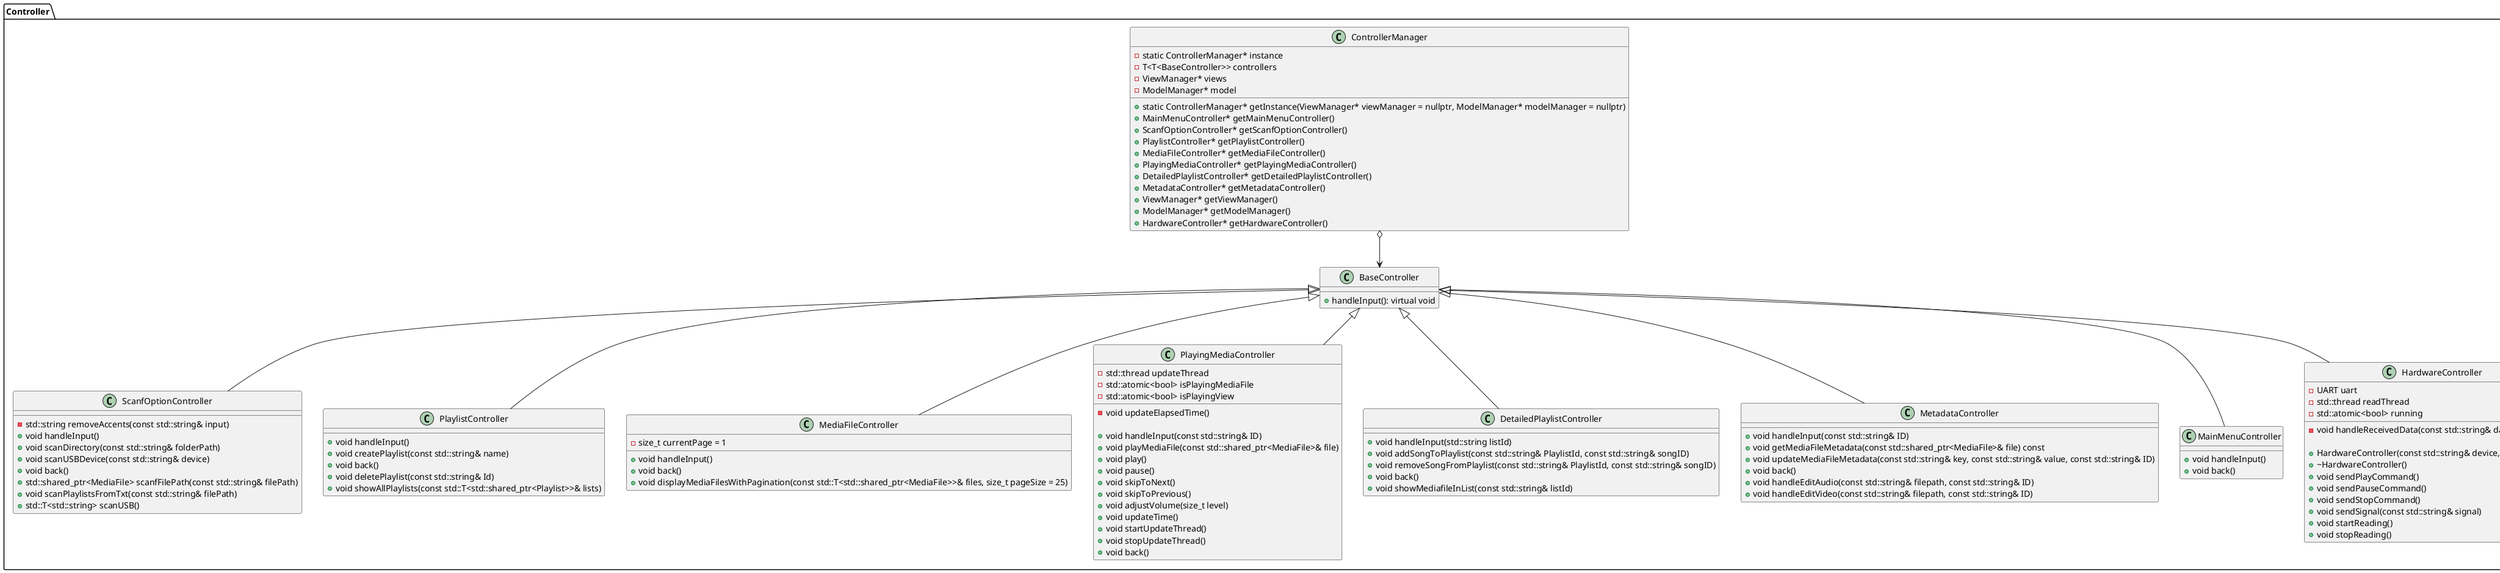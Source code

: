 @startuml Controller
package Controller {
    !define unique_ptr T
    !define vector T

    class BaseController {
        + handleInput(): virtual void
    }

    class ScanfOptionController {
        - std::string removeAccents(const std::string& input)
        + void handleInput()
        + void scanDirectory(const std::string& folderPath)
        + void scanUSBDevice(const std::string& device)
        + void back()
        + std::shared_ptr<MediaFile> scanfFilePath(const std::string& filePath)
        + void scanPlaylistsFromTxt(const std::string& filePath)
        + std::vector<std::string> scanUSB()
    }

    class PlaylistController {
        + void handleInput()
        + void createPlaylist(const std::string& name)
        + void back()
        + void deletePlaylist(const std::string& Id)
        + void showAllPlaylists(const std::vector<std::shared_ptr<Playlist>>& lists)
    }

    class MediaFileController {
        - size_t currentPage = 1
        + void handleInput()
        + void back()
        + void displayMediaFilesWithPagination(const std::vector<std::shared_ptr<MediaFile>>& files, size_t pageSize = 25)
    }

    class PlayingMediaController {
        - std::thread updateThread
        - std::atomic<bool> isPlayingMediaFile
        - std::atomic<bool> isPlayingView
        - void updateElapsedTime()

        + void handleInput(const std::string& ID)
        + void playMediaFile(const std::shared_ptr<MediaFile>& file)
        + void play()
        + void pause()
        + void skipToNext()
        + void skipToPrevious()
        + void adjustVolume(size_t level)
        + void updateTime()
        + void startUpdateThread()
        + void stopUpdateThread()
        + void back()
    }

    class DetailedPlaylistController {
        + void handleInput(std::string listId)
        + void addSongToPlaylist(const std::string& PlaylistId, const std::string& songID)
        + void removeSongFromPlaylist(const std::string& PlaylistId, const std::string& songID)
        + void back()
        + void showMediafileInList(const std::string& listId)
    }

    class MetadataController {
        + void handleInput(const std::string& ID)
        + void getMediaFileMetadata(const std::shared_ptr<MediaFile>& file) const
        + void updateMediaFileMetadata(const std::string& key, const std::string& value, const std::string& ID)
        + void back()
        + void handleEditAudio(const std::string& filepath, const std::string& ID)
        + void handleEditVideo(const std::string& filepath, const std::string& ID)
    }

    class ControllerManager {
        - static ControllerManager* instance
        - vector<unique_ptr<BaseController>> controllers
        - ViewManager* views
        - ModelManager* model

        + static ControllerManager* getInstance(ViewManager* viewManager = nullptr, ModelManager* modelManager = nullptr)
        + MainMenuController* getMainMenuController()
        + ScanfOptionController* getScanfOptionController()
        + PlaylistController* getPlaylistController()
        + MediaFileController* getMediaFileController()
        + PlayingMediaController* getPlayingMediaController()
        + DetailedPlaylistController* getDetailedPlaylistController()
        + MetadataController* getMetadataController()
        + ViewManager* getViewManager()
        + ModelManager* getModelManager()
        + HardwareController* getHardwareController()
    }

    class MainMenuController {
        + void handleInput()
        + void back()
    }

    class HardwareController {
        - UART uart
        - std::thread readThread
        - std::atomic<bool> running

        - void handleReceivedData(const std::string& data)

        + HardwareController(const std::string& device, int baudRate)
        + ~HardwareController()
        + void sendPlayCommand()
        + void sendPauseCommand()
        + void sendStopCommand()
        + void sendSignal(const std::string& signal)
        + void startReading()
        + void stopReading()
    }

    BaseController <|-- ScanfOptionController
    BaseController <|-- PlaylistController
    BaseController <|-- MediaFileController
    BaseController <|-- PlayingMediaController
    BaseController <|-- DetailedPlaylistController
    BaseController <|-- MetadataController
    BaseController <|-- HardwareController
    BaseController <|-- MainMenuController

    ControllerManager o--> BaseController
}

@enduml
